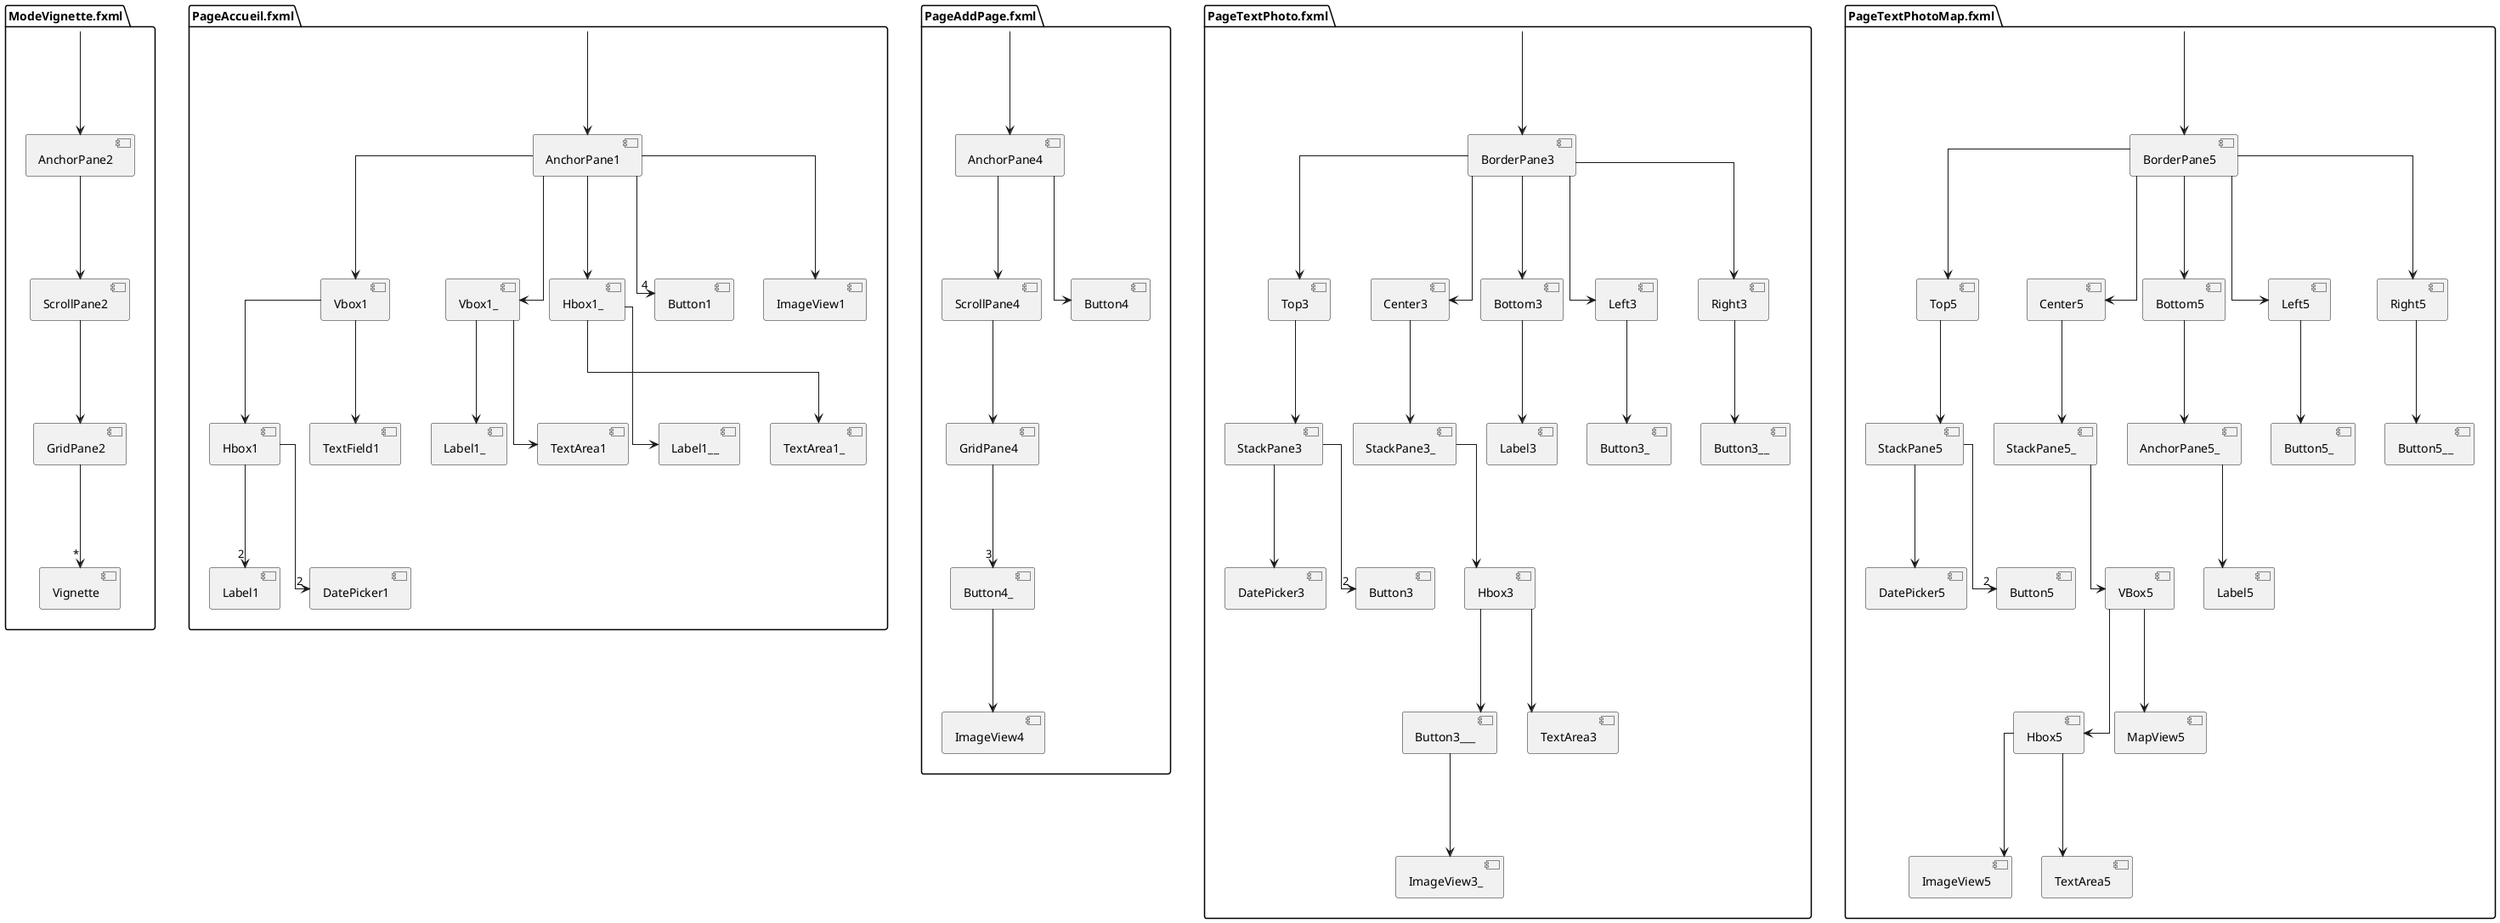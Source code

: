 @startuml
top to bottom direction
skinparam linetype ortho

[ModeVignette.fxml]
[PageAccueil.fxml]
[PageAddPage.fxml]
[PageTextPhoto.fxml]
[PageTextPhotoMap.fxml]


package "PageAccueil.fxml" {
    [PageAccueil.fxml] ---> [AnchorPane1]

    [AnchorPane1] ---> [Vbox1]
    [Vbox1] ---> [Hbox1]
    [Vbox1] ---> [TextField1]
    [Hbox1] ---> "2"[Label1]
    [Hbox1] ---> "2"[DatePicker1]

    [AnchorPane1] ---> [Vbox1_]
    [Vbox1_] ---> [Label1_]
    [Vbox1_] ---> [TextArea1]

    [AnchorPane1] ---> [Hbox1_]
    [Hbox1_] ---> [Label1__]
    [Hbox1_] ---> [TextArea1_]

    [AnchorPane1] --->"4" [Button1]

    [AnchorPane1] ---> [ImageView1]
}
package "ModeVignette.fxml" {
    [ModeVignette.fxml] ---> [AnchorPane2]
    [AnchorPane2] ---> [ScrollPane2]
    [ScrollPane2] ---> [GridPane2]
    [GridPane2] --->"*" [Vignette]
}
package "PageAddPage.fxml" {

    [PageAddPage.fxml] ---> [AnchorPane4]
    [AnchorPane4] --->[ScrollPane4]
    [ScrollPane4] ---> [GridPane4]
    [GridPane4] --->"3" [Button4_]
    [Button4_] ---> [ImageView4]
    [AnchorPane4] ---> [Button4]
}
package "PageTextPhoto.fxml" {
    [PageTextPhoto.fxml] ---> [BorderPane3]

    [BorderPane3] ---> [Top3]
    [Top3] ---> [StackPane3]
    [StackPane3] ---> [DatePicker3]
    [StackPane3] ---> "2" [Button3]

    [BorderPane3] ---> [Center3]
    [Center3] ---> [StackPane3_]
    [StackPane3_] ---> [Hbox3]
    [Hbox3] ---> [Button3___]
    [Button3___] ---> [ImageView3_]
    [Hbox3] ---> [TextArea3]


    [BorderPane3] ---> [Bottom3]
    [Bottom3] ---> [Label3]

    [BorderPane3] ---> [Left3]
    [Left3] ---> [Button3_]

    [BorderPane3] ---> [Right3]
    [Right3] ---> [Button3__]
}
package "PageTextPhotoMap.fxml" {


    [PageTextPhotoMap.fxml] ---> [BorderPane5]
    [BorderPane5] ---> [Top5]
    [Top5] ---> [StackPane5]
    [StackPane5] ---> [DatePicker5]
    [StackPane5] ---> "2" [Button5]

    [BorderPane5] ---> [Center5]
    [Center5] ---> [StackPane5_]
    [StackPane5_] ---> [VBox5]
    [VBox5] ---> [Hbox5]
    [Hbox5] ---> [ImageView5]
    [Hbox5] ---> [TextArea5]
    [VBox5] ---> [MapView5]

    [BorderPane5] ---> [Bottom5]
    [Bottom5] ---> [AnchorPane5_]
    [AnchorPane5_] ---> [Label5]

    [BorderPane5] ---> [Left5]
    [Left5] ---> [Button5_]

    [BorderPane5] ---> [Right5]
    [Right5] ---> [Button5__]
}
@enduml